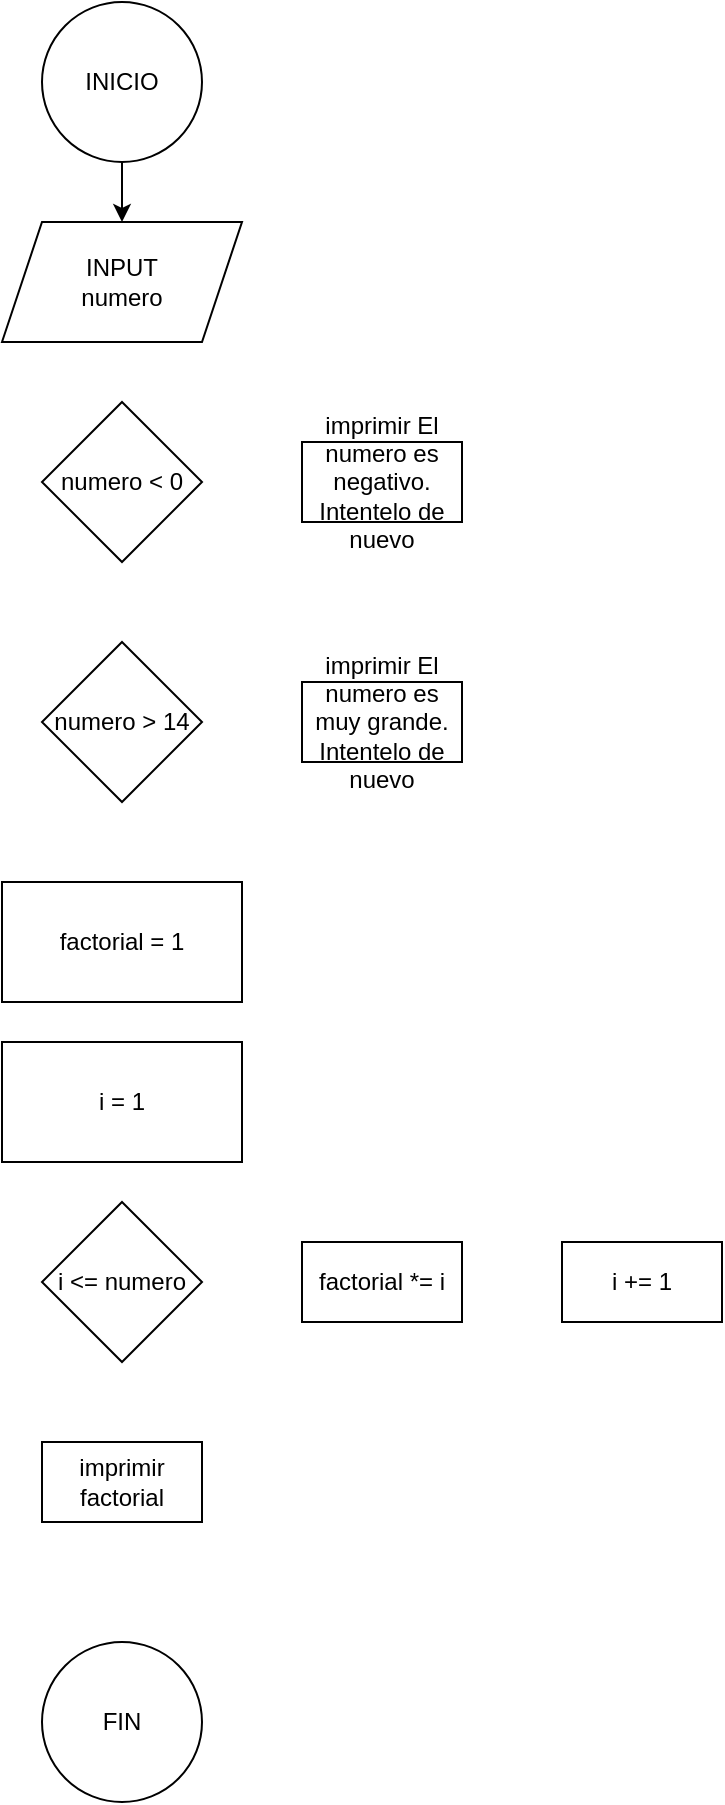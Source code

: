 <mxfile version="24.3.1" type="google">
  <diagram name="Ejercicio 4" id="Nr4L_uDCZGbhjKQfmc-h">
    <mxGraphModel grid="1" page="1" gridSize="10" guides="1" tooltips="1" connect="1" arrows="1" fold="1" pageScale="1" pageWidth="827" pageHeight="1169" math="0" shadow="0">
      <root>
        <mxCell id="0" />
        <mxCell id="1" parent="0" />
        <mxCell id="CNzCqum64-IxNHnGtIyT-3" value="" style="edgeStyle=orthogonalEdgeStyle;rounded=0;orthogonalLoop=1;jettySize=auto;html=1;" edge="1" parent="1" source="CNzCqum64-IxNHnGtIyT-1" target="CNzCqum64-IxNHnGtIyT-2">
          <mxGeometry relative="1" as="geometry" />
        </mxCell>
        <mxCell id="CNzCqum64-IxNHnGtIyT-1" value="INICIO" style="ellipse;whiteSpace=wrap;html=1;" vertex="1" parent="1">
          <mxGeometry x="310" y="30" width="80" height="80" as="geometry" />
        </mxCell>
        <mxCell id="CNzCqum64-IxNHnGtIyT-2" value="INPUT&lt;div&gt;numero&lt;/div&gt;" style="shape=parallelogram;perimeter=parallelogramPerimeter;whiteSpace=wrap;html=1;fixedSize=1;" vertex="1" parent="1">
          <mxGeometry x="290" y="140" width="120" height="60" as="geometry" />
        </mxCell>
        <mxCell id="CNzCqum64-IxNHnGtIyT-4" value="numero &lt; 0" style="rhombus;whiteSpace=wrap;html=1;" vertex="1" parent="1">
          <mxGeometry x="310" y="230" width="80" height="80" as="geometry" />
        </mxCell>
        <mxCell id="CNzCqum64-IxNHnGtIyT-6" value="imprimir El numero es negativo. Intentelo de nuevo" style="whiteSpace=wrap;html=1;" vertex="1" parent="1">
          <mxGeometry x="440" y="250" width="80" height="40" as="geometry" />
        </mxCell>
        <mxCell id="CNzCqum64-IxNHnGtIyT-8" value="numero &gt; 14" style="rhombus;whiteSpace=wrap;html=1;" vertex="1" parent="1">
          <mxGeometry x="310" y="350" width="80" height="80" as="geometry" />
        </mxCell>
        <mxCell id="CNzCqum64-IxNHnGtIyT-10" value="imprimir El numero es muy grande. Intentelo de nuevo" style="whiteSpace=wrap;html=1;" vertex="1" parent="1">
          <mxGeometry x="440" y="370" width="80" height="40" as="geometry" />
        </mxCell>
        <mxCell id="CNzCqum64-IxNHnGtIyT-12" value="factorial = 1" style="whiteSpace=wrap;html=1;" vertex="1" parent="1">
          <mxGeometry x="290" y="470" width="120" height="60" as="geometry" />
        </mxCell>
        <mxCell id="CNzCqum64-IxNHnGtIyT-14" value="i = 1" style="whiteSpace=wrap;html=1;" vertex="1" parent="1">
          <mxGeometry x="290" y="550" width="120" height="60" as="geometry" />
        </mxCell>
        <mxCell id="CNzCqum64-IxNHnGtIyT-16" value="i &lt;= numero" style="rhombus;whiteSpace=wrap;html=1;" vertex="1" parent="1">
          <mxGeometry x="310" y="630" width="80" height="80" as="geometry" />
        </mxCell>
        <mxCell id="CNzCqum64-IxNHnGtIyT-18" value="factorial *= i" style="whiteSpace=wrap;html=1;" vertex="1" parent="1">
          <mxGeometry x="440" y="650" width="80" height="40" as="geometry" />
        </mxCell>
        <mxCell id="CNzCqum64-IxNHnGtIyT-20" value="i += 1" style="whiteSpace=wrap;html=1;" vertex="1" parent="1">
          <mxGeometry x="570" y="650" width="80" height="40" as="geometry" />
        </mxCell>
        <mxCell id="CNzCqum64-IxNHnGtIyT-22" value="imprimir factorial" style="whiteSpace=wrap;html=1;" vertex="1" parent="1">
          <mxGeometry x="310" y="750" width="80" height="40" as="geometry" />
        </mxCell>
        <mxCell id="CNzCqum64-IxNHnGtIyT-24" value="FIN" style="ellipse;whiteSpace=wrap;html=1;" vertex="1" parent="1">
          <mxGeometry x="310" y="850" width="80" height="80" as="geometry" />
        </mxCell>
      </root>
    </mxGraphModel>
  </diagram>
</mxfile>
